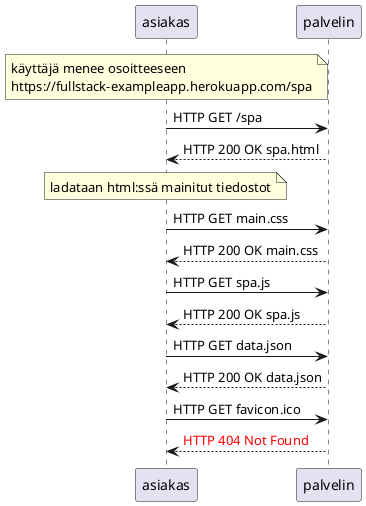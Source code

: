 @startuml t5_uusi_muistiinpano_spa
note over asiakas : käyttäjä menee osoitteeseen\nhttps://fullstack-exampleapp.herokuapp.com/spa
asiakas -> palvelin : HTTP GET /spa
palvelin --> asiakas : HTTP 200 OK spa.html
note over asiakas : ladataan html:ssä mainitut tiedostot
asiakas -> palvelin : HTTP GET main.css
palvelin --> asiakas : HTTP 200 OK main.css
asiakas -> palvelin : HTTP GET spa.js
palvelin --> asiakas : HTTP 200 OK spa.js
asiakas -> palvelin : HTTP GET data.json
palvelin --> asiakas : HTTP 200 OK data.json
asiakas -> palvelin : HTTP GET favicon.ico
palvelin --> asiakas : <color red>HTTP 404 Not Found</color>
@enduml
